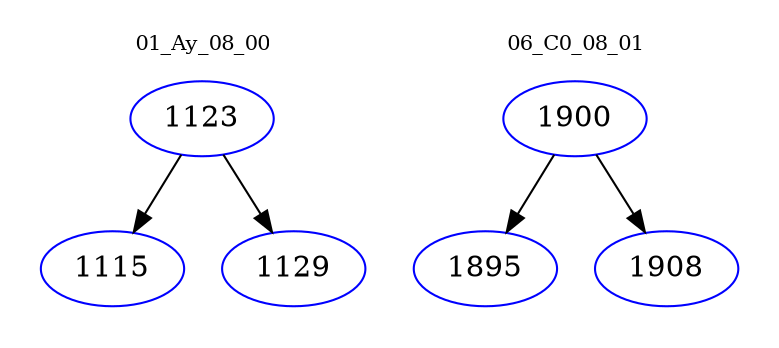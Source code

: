 digraph{
subgraph cluster_0 {
color = white
label = "01_Ay_08_00";
fontsize=10;
T0_1123 [label="1123", color="blue"]
T0_1123 -> T0_1115 [color="black"]
T0_1115 [label="1115", color="blue"]
T0_1123 -> T0_1129 [color="black"]
T0_1129 [label="1129", color="blue"]
}
subgraph cluster_1 {
color = white
label = "06_C0_08_01";
fontsize=10;
T1_1900 [label="1900", color="blue"]
T1_1900 -> T1_1895 [color="black"]
T1_1895 [label="1895", color="blue"]
T1_1900 -> T1_1908 [color="black"]
T1_1908 [label="1908", color="blue"]
}
}
